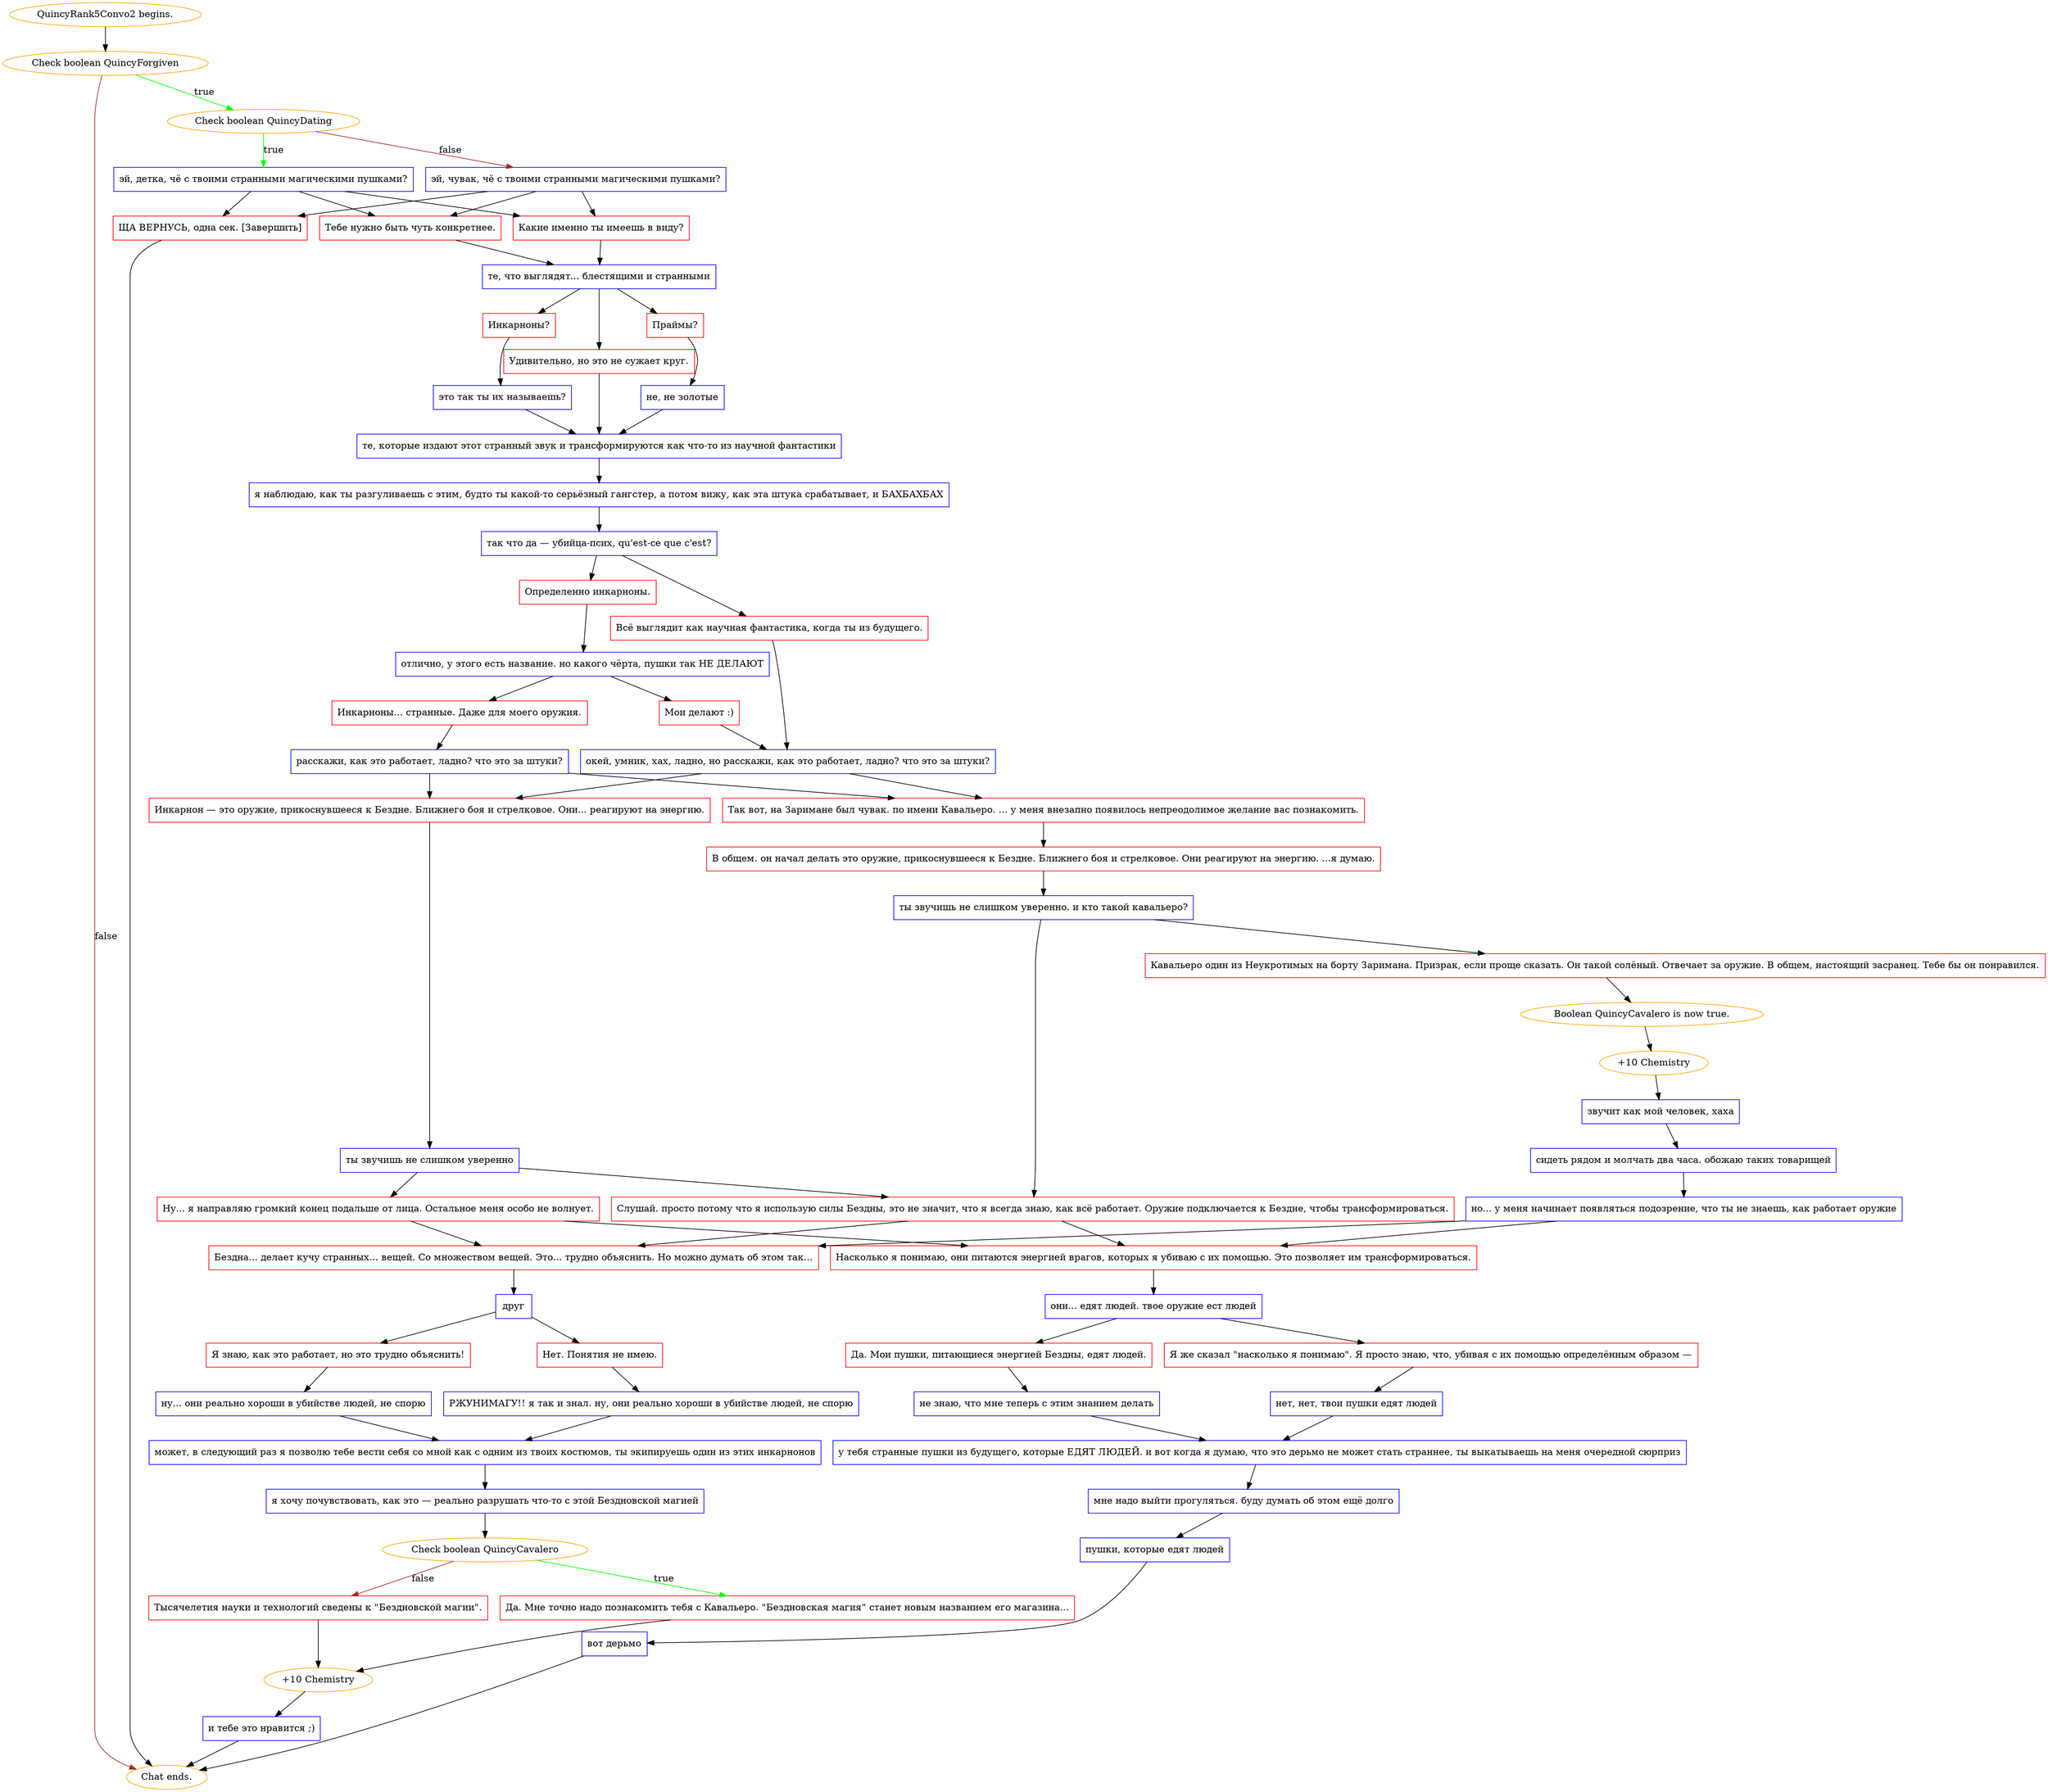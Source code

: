 digraph {
	"QuincyRank5Convo2 begins." [color=orange];
		"QuincyRank5Convo2 begins." -> j344524822;
	j344524822 [label="Check boolean QuincyForgiven",color=orange];
		j344524822 -> j3376611681 [label=true,color=green];
		j344524822 -> "Chat ends." [label=false,color=brown];
	j3376611681 [label="Check boolean QuincyDating",color=orange];
		j3376611681 -> j2474974980 [label=true,color=green];
		j3376611681 -> j3958918421 [label=false,color=brown];
	"Chat ends." [color=orange];
	j2474974980 [label="эй, детка, чё с твоими странными магическими пушками?",shape=box,color=blue];
		j2474974980 -> j922644813;
		j2474974980 -> j1400258618;
		j2474974980 -> j4151322661;
	j3958918421 [label="эй, чувак, чё с твоими странными магическими пушками?",shape=box,color=blue];
		j3958918421 -> j922644813;
		j3958918421 -> j1400258618;
		j3958918421 -> j4151322661;
	j922644813 [label="Какие именно ты имеешь в виду?",shape=box,color=red];
		j922644813 -> j2051151249;
	j1400258618 [label="Тебе нужно быть чуть конкретнее.",shape=box,color=red];
		j1400258618 -> j2051151249;
	j4151322661 [label="ЩА ВЕРНУСЬ, одна сек. [Завершить]",shape=box,color=red];
		j4151322661 -> "Chat ends.";
	j2051151249 [label="те, что выглядят... блестящими и странными",shape=box,color=blue];
		j2051151249 -> j3239959441;
		j2051151249 -> j739085049;
		j2051151249 -> j10634403;
	j3239959441 [label="Удивительно, но это не сужает круг.",shape=box,color=red];
		j3239959441 -> j846448195;
	j739085049 [label="Праймы?",shape=box,color=red];
		j739085049 -> j861425667;
	j10634403 [label="Инкарноны?",shape=box,color=red];
		j10634403 -> j4104523487;
	j846448195 [label="те, которые издают этот странный звук и трансформируются как что-то из научной фантастики",shape=box,color=blue];
		j846448195 -> j1713076156;
	j861425667 [label="не, не золотые",shape=box,color=blue];
		j861425667 -> j846448195;
	j4104523487 [label="это так ты их называешь?",shape=box,color=blue];
		j4104523487 -> j846448195;
	j1713076156 [label="я наблюдаю, как ты разгуливаешь с этим, будто ты какой-то серьёзный гангстер, а потом вижу, как эта штука срабатывает, и БАХБАХБАХ",shape=box,color=blue];
		j1713076156 -> j3925176015;
	j3925176015 [label="так что да — убийца-псих, qu'est-ce que c'est?",shape=box,color=blue];
		j3925176015 -> j2995608029;
		j3925176015 -> j62532146;
	j2995608029 [label="Определенно инкарноны.",shape=box,color=red];
		j2995608029 -> j3519585564;
	j62532146 [label="Всё выглядит как научная фантастика, когда ты из будущего.",shape=box,color=red];
		j62532146 -> j1154692570;
	j3519585564 [label="отлично, у этого есть название. но какого чёрта, пушки так НЕ ДЕЛАЮТ",shape=box,color=blue];
		j3519585564 -> j1332470192;
		j3519585564 -> j363830288;
	j1154692570 [label="окей, умник, хах, ладно, но расскажи, как это работает, ладно? что это за штуки?",shape=box,color=blue];
		j1154692570 -> j2428351530;
		j1154692570 -> j631605076;
	j1332470192 [label="Инкарноны... странные. Даже для моего оружия.",shape=box,color=red];
		j1332470192 -> j3390389923;
	j363830288 [label="Мои делают :)",shape=box,color=red];
		j363830288 -> j1154692570;
	j2428351530 [label="Инкарнон — это оружие, прикоснувшееся к Бездне. Ближнего боя и стрелковое. Они... реагируют на энергию.",shape=box,color=red];
		j2428351530 -> j263787786;
	j631605076 [label="Так вот, на Заримане был чувак. по имени Кавальеро. ... у меня внезапно появилось непреодолимое желание вас познакомить.",shape=box,color=red];
		j631605076 -> j3029417199;
	j3390389923 [label="расскажи, как это работает, ладно? что это за штуки?",shape=box,color=blue];
		j3390389923 -> j2428351530;
		j3390389923 -> j631605076;
	j263787786 [label="ты звучишь не слишком уверенно",shape=box,color=blue];
		j263787786 -> j2769085267;
		j263787786 -> j1827916861;
	j3029417199 [label="В общем. он начал делать это оружие, прикоснувшееся к Бездне. Ближнего боя и стрелковое. Они реагируют на энергию. ...я думаю.",shape=box,color=red];
		j3029417199 -> j512830493;
	j2769085267 [label="Ну... я направляю громкий конец подальше от лица. Остальное меня особо не волнует.",shape=box,color=red];
		j2769085267 -> j1254925947;
		j2769085267 -> j3940307599;
	j1827916861 [label="Слушай. просто потому что я использую силы Бездны, это не значит, что я всегда знаю, как всё работает. Оружие подключается к Бездне, чтобы трансформироваться.",shape=box,color=red];
		j1827916861 -> j1254925947;
		j1827916861 -> j3940307599;
	j512830493 [label="ты звучишь не слишком уверенно. и кто такой кавальеро?",shape=box,color=blue];
		j512830493 -> j1827916861;
		j512830493 -> j3759154683;
	j1254925947 [label="Насколько я понимаю, они питаются энергией врагов, которых я убиваю с их помощью. Это позволяет им трансформироваться.",shape=box,color=red];
		j1254925947 -> j3561505068;
	j3940307599 [label="Бездна... делает кучу странных... вещей. Со множеством вещей. Это... трудно объяснить. Но можно думать об этом так...",shape=box,color=red];
		j3940307599 -> j2255126423;
	j3759154683 [label="Кавальеро один из Неукротимых на борту Заримана. Призрак, если проще сказать. Он такой солёный. Отвечает за оружие. В общем, настоящий засранец. Тебе бы он понравился.",shape=box,color=red];
		j3759154683 -> j2193512277;
	j3561505068 [label="они... едят людей. твое оружие ест людей",shape=box,color=blue];
		j3561505068 -> j3037683751;
		j3561505068 -> j989422818;
	j2255126423 [label="друг",shape=box,color=blue];
		j2255126423 -> j2138677450;
		j2255126423 -> j2437857238;
	j2193512277 [label="Boolean QuincyCavalero is now true.",color=orange];
		j2193512277 -> j3313289009;
	j3037683751 [label="Я же сказал \"насколько я понимаю\". Я просто знаю, что, убивая с их помощью определённым образом —",shape=box,color=red];
		j3037683751 -> j1308302792;
	j989422818 [label="Да. Мои пушки, питающиеся энергией Бездны, едят людей.",shape=box,color=red];
		j989422818 -> j1322102090;
	j2138677450 [label="Нет. Понятия не имею.",shape=box,color=red];
		j2138677450 -> j2829510870;
	j2437857238 [label="Я знаю, как это работает, но это трудно объяснить!",shape=box,color=red];
		j2437857238 -> j2029391339;
	j3313289009 [label="+10 Chemistry",color=orange];
		j3313289009 -> j841026742;
	j1308302792 [label="нет, нет, твои пушки едят людей",shape=box,color=blue];
		j1308302792 -> j3359746406;
	j1322102090 [label="не знаю, что мне теперь с этим знанием делать",shape=box,color=blue];
		j1322102090 -> j3359746406;
	j2829510870 [label="РЖУНИМАГУ!! я так и знал. ну, они реально хороши в убийстве людей, не спорю",shape=box,color=blue];
		j2829510870 -> j4185406254;
	j2029391339 [label="ну... они реально хороши в убийстве людей, не спорю",shape=box,color=blue];
		j2029391339 -> j4185406254;
	j841026742 [label="звучит как мой человек, хаха",shape=box,color=blue];
		j841026742 -> j553710668;
	j3359746406 [label="у тебя странные пушки из будущего, которые ЕДЯТ ЛЮДЕЙ. и вот когда я думаю, что это дерьмо не может стать страннее, ты выкатываешь на меня очередной сюрприз",shape=box,color=blue];
		j3359746406 -> j1469854344;
	j4185406254 [label="может, в следующий раз я позволю тебе вести себя со мной как с одним из твоих костюмов, ты экипируешь один из этих инкарнонов",shape=box,color=blue];
		j4185406254 -> j3843913779;
	j553710668 [label="сидеть рядом и молчать два часа. обожаю таких товарищей",shape=box,color=blue];
		j553710668 -> j2755188405;
	j1469854344 [label="мне надо выйти прогуляться. буду думать об этом ещё долго",shape=box,color=blue];
		j1469854344 -> j3798828782;
	j3843913779 [label="я хочу почувствовать, как это — реально разрушать что-то с этой Бездновской магией",shape=box,color=blue];
		j3843913779 -> j1580395653;
	j2755188405 [label="но... у меня начинает появляться подозрение, что ты не знаешь, как работает оружие",shape=box,color=blue];
		j2755188405 -> j1254925947;
		j2755188405 -> j3940307599;
	j3798828782 [label="пушки, которые едят людей",shape=box,color=blue];
		j3798828782 -> j802619260;
	j1580395653 [label="Check boolean QuincyCavalero",color=orange];
		j1580395653 -> j4020918838 [label=true,color=green];
		j1580395653 -> j88173566 [label=false,color=brown];
	j802619260 [label="вот дерьмо",shape=box,color=blue];
		j802619260 -> "Chat ends.";
	j4020918838 [label="Да. Мне точно надо познакомить тебя с Кавальеро. \"Бездновская магия\" станет новым названием его магазина...",shape=box,color=red];
		j4020918838 -> j4205353746;
	j88173566 [label="Тысячелетия науки и технологий сведены к \"Бездновской магии\".",shape=box,color=red];
		j88173566 -> j4205353746;
	j4205353746 [label="+10 Chemistry",color=orange];
		j4205353746 -> j360075055;
	j360075055 [label="и тебе это нравится ;)",shape=box,color=blue];
		j360075055 -> "Chat ends.";
}